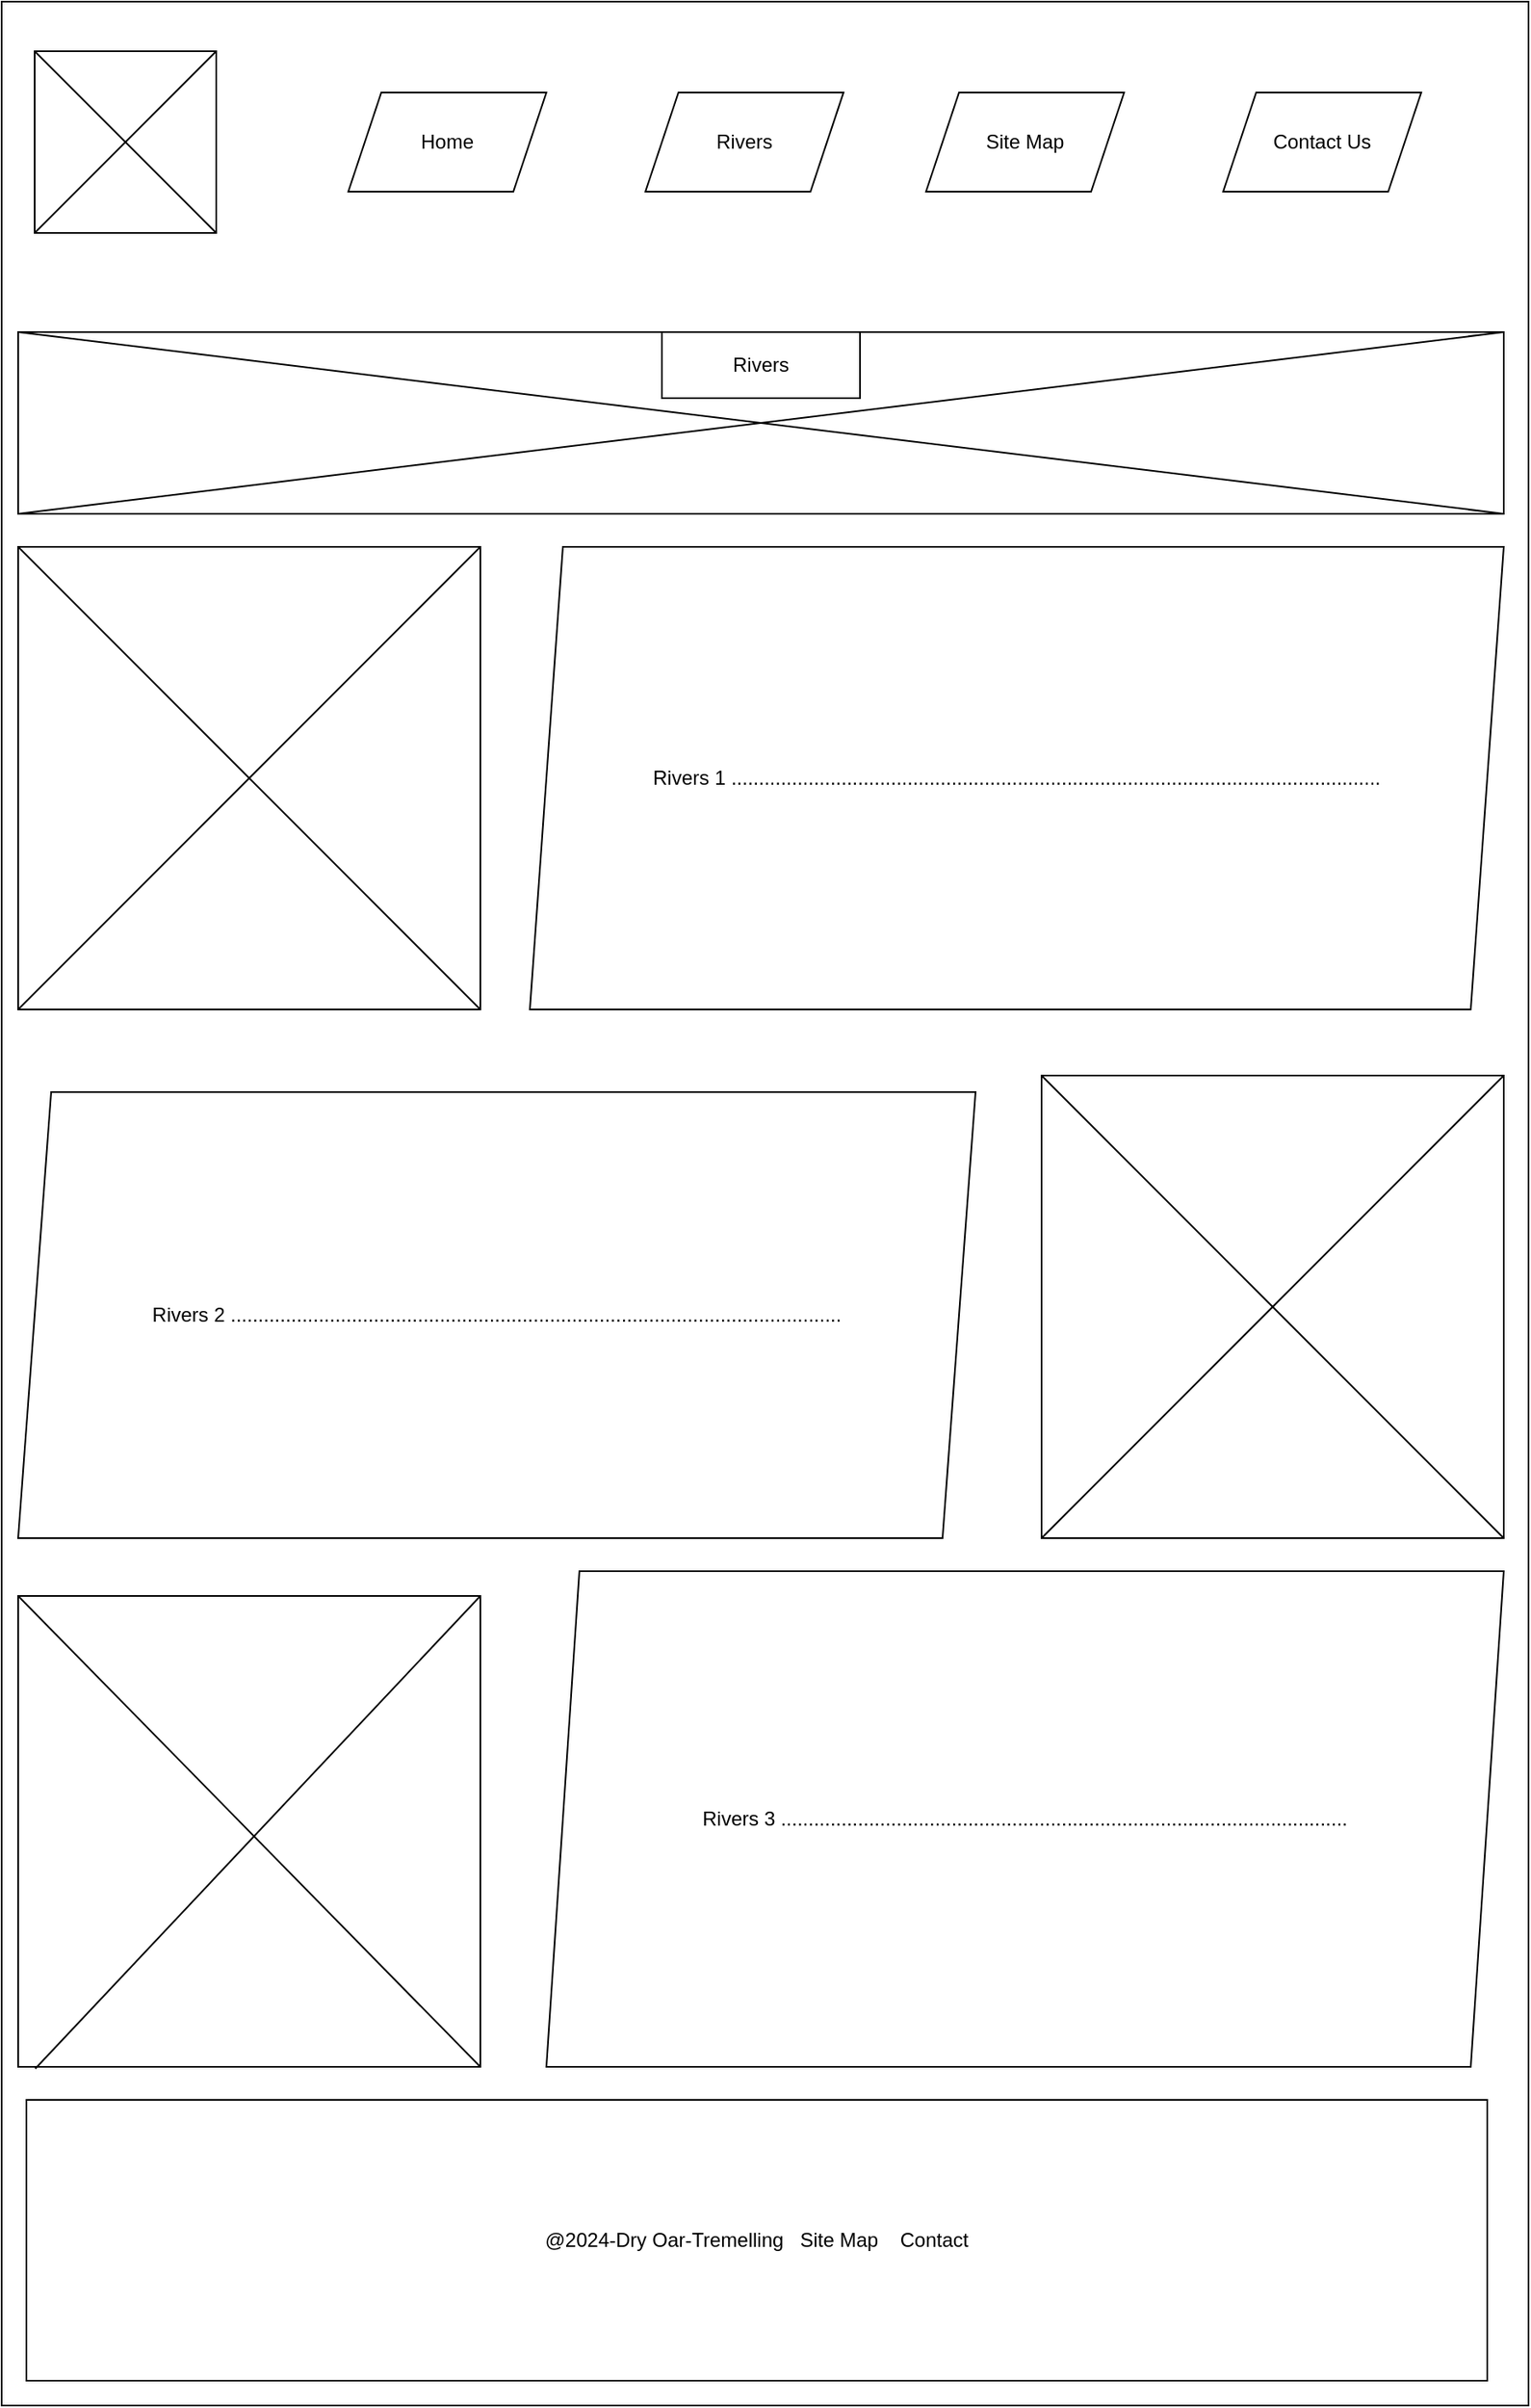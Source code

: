 <mxfile version="24.7.17">
  <diagram name="Page-1" id="2cc2dc42-3aac-f2a9-1cec-7a8b7cbee084">
    <mxGraphModel dx="1400" dy="696" grid="1" gridSize="10" guides="1" tooltips="1" connect="1" arrows="1" fold="1" page="1" pageScale="1" pageWidth="1100" pageHeight="850" background="none" math="0" shadow="0">
      <root>
        <mxCell id="0" />
        <mxCell id="1" parent="0" />
        <mxCell id="miHfUIq8pygFA35LCqwb-13" value="" style="rounded=0;whiteSpace=wrap;html=1;rotation=90;" vertex="1" parent="1">
          <mxGeometry x="-145" y="465" width="1455" height="925" as="geometry" />
        </mxCell>
        <mxCell id="miHfUIq8pygFA35LCqwb-3" value="" style="rounded=0;whiteSpace=wrap;html=1;" vertex="1" parent="1">
          <mxGeometry x="140" y="230" width="110" height="110" as="geometry" />
        </mxCell>
        <mxCell id="miHfUIq8pygFA35LCqwb-4" value="" style="endArrow=none;html=1;rounded=0;entryX=1;entryY=0;entryDx=0;entryDy=0;" edge="1" parent="1" target="miHfUIq8pygFA35LCqwb-3">
          <mxGeometry width="50" height="50" relative="1" as="geometry">
            <mxPoint x="140" y="340" as="sourcePoint" />
            <mxPoint x="190" y="290" as="targetPoint" />
          </mxGeometry>
        </mxCell>
        <mxCell id="miHfUIq8pygFA35LCqwb-5" value="" style="endArrow=none;html=1;rounded=0;entryX=0;entryY=0;entryDx=0;entryDy=0;exitX=1;exitY=1;exitDx=0;exitDy=0;" edge="1" parent="1" source="miHfUIq8pygFA35LCqwb-3" target="miHfUIq8pygFA35LCqwb-3">
          <mxGeometry width="50" height="50" relative="1" as="geometry">
            <mxPoint x="160" y="290" as="sourcePoint" />
            <mxPoint x="210" y="250" as="targetPoint" />
          </mxGeometry>
        </mxCell>
        <mxCell id="miHfUIq8pygFA35LCqwb-6" value="" style="rounded=0;whiteSpace=wrap;html=1;" vertex="1" parent="1">
          <mxGeometry x="130" y="1165" width="280" height="285" as="geometry" />
        </mxCell>
        <mxCell id="miHfUIq8pygFA35LCqwb-7" value="" style="rounded=0;whiteSpace=wrap;html=1;" vertex="1" parent="1">
          <mxGeometry x="750" y="850" width="280" height="280" as="geometry" />
        </mxCell>
        <mxCell id="miHfUIq8pygFA35LCqwb-8" value="" style="rounded=0;whiteSpace=wrap;html=1;" vertex="1" parent="1">
          <mxGeometry x="130" y="530" width="280" height="280" as="geometry" />
        </mxCell>
        <mxCell id="miHfUIq8pygFA35LCqwb-9" value="" style="rounded=0;whiteSpace=wrap;html=1;" vertex="1" parent="1">
          <mxGeometry x="130" y="400" width="900" height="110" as="geometry" />
        </mxCell>
        <mxCell id="miHfUIq8pygFA35LCqwb-14" value="" style="endArrow=none;html=1;rounded=0;exitX=1;exitY=1;exitDx=0;exitDy=0;entryX=0;entryY=0;entryDx=0;entryDy=0;" edge="1" parent="1" source="miHfUIq8pygFA35LCqwb-8" target="miHfUIq8pygFA35LCqwb-8">
          <mxGeometry width="50" height="50" relative="1" as="geometry">
            <mxPoint x="280" y="780" as="sourcePoint" />
            <mxPoint x="330" y="730" as="targetPoint" />
          </mxGeometry>
        </mxCell>
        <mxCell id="miHfUIq8pygFA35LCqwb-15" value="" style="endArrow=none;html=1;rounded=0;entryX=0;entryY=0;entryDx=0;entryDy=0;exitX=1;exitY=1;exitDx=0;exitDy=0;" edge="1" parent="1" source="miHfUIq8pygFA35LCqwb-6" target="miHfUIq8pygFA35LCqwb-6">
          <mxGeometry width="50" height="50" relative="1" as="geometry">
            <mxPoint x="230" y="1325" as="sourcePoint" />
            <mxPoint x="280" y="1275" as="targetPoint" />
          </mxGeometry>
        </mxCell>
        <mxCell id="miHfUIq8pygFA35LCqwb-16" value="" style="endArrow=none;html=1;rounded=0;entryX=0;entryY=0;entryDx=0;entryDy=0;exitX=1;exitY=1;exitDx=0;exitDy=0;" edge="1" parent="1" source="miHfUIq8pygFA35LCqwb-7" target="miHfUIq8pygFA35LCqwb-7">
          <mxGeometry width="50" height="50" relative="1" as="geometry">
            <mxPoint x="800" y="990" as="sourcePoint" />
            <mxPoint x="850" y="940" as="targetPoint" />
          </mxGeometry>
        </mxCell>
        <mxCell id="miHfUIq8pygFA35LCqwb-17" value="" style="endArrow=none;html=1;rounded=0;exitX=0.037;exitY=1.004;exitDx=0;exitDy=0;exitPerimeter=0;" edge="1" parent="1" source="miHfUIq8pygFA35LCqwb-6">
          <mxGeometry width="50" height="50" relative="1" as="geometry">
            <mxPoint x="360" y="1215" as="sourcePoint" />
            <mxPoint x="410" y="1165" as="targetPoint" />
          </mxGeometry>
        </mxCell>
        <mxCell id="miHfUIq8pygFA35LCqwb-18" value="" style="endArrow=none;html=1;rounded=0;entryX=1;entryY=0;entryDx=0;entryDy=0;" edge="1" parent="1" target="miHfUIq8pygFA35LCqwb-7">
          <mxGeometry width="50" height="50" relative="1" as="geometry">
            <mxPoint x="750" y="1130" as="sourcePoint" />
            <mxPoint x="800" y="1080" as="targetPoint" />
          </mxGeometry>
        </mxCell>
        <mxCell id="miHfUIq8pygFA35LCqwb-19" value="" style="endArrow=none;html=1;rounded=0;entryX=1;entryY=0;entryDx=0;entryDy=0;" edge="1" parent="1" target="miHfUIq8pygFA35LCqwb-8">
          <mxGeometry width="50" height="50" relative="1" as="geometry">
            <mxPoint x="130" y="810" as="sourcePoint" />
            <mxPoint x="180" y="760" as="targetPoint" />
          </mxGeometry>
        </mxCell>
        <mxCell id="miHfUIq8pygFA35LCqwb-20" value="Contact Us" style="shape=parallelogram;perimeter=parallelogramPerimeter;whiteSpace=wrap;html=1;fixedSize=1;" vertex="1" parent="1">
          <mxGeometry x="860" y="255" width="120" height="60" as="geometry" />
        </mxCell>
        <mxCell id="miHfUIq8pygFA35LCqwb-21" value="Site Map" style="shape=parallelogram;perimeter=parallelogramPerimeter;whiteSpace=wrap;html=1;fixedSize=1;" vertex="1" parent="1">
          <mxGeometry x="680" y="255" width="120" height="60" as="geometry" />
        </mxCell>
        <mxCell id="miHfUIq8pygFA35LCqwb-22" value="Rivers" style="shape=parallelogram;perimeter=parallelogramPerimeter;whiteSpace=wrap;html=1;fixedSize=1;" vertex="1" parent="1">
          <mxGeometry x="510" y="255" width="120" height="60" as="geometry" />
        </mxCell>
        <mxCell id="miHfUIq8pygFA35LCqwb-23" value="Home" style="shape=parallelogram;perimeter=parallelogramPerimeter;whiteSpace=wrap;html=1;fixedSize=1;" vertex="1" parent="1">
          <mxGeometry x="330" y="255" width="120" height="60" as="geometry" />
        </mxCell>
        <mxCell id="miHfUIq8pygFA35LCqwb-24" value="Rivers 3 ......................................................................................................." style="shape=parallelogram;perimeter=parallelogramPerimeter;whiteSpace=wrap;html=1;fixedSize=1;" vertex="1" parent="1">
          <mxGeometry x="450" y="1150" width="580" height="300" as="geometry" />
        </mxCell>
        <mxCell id="miHfUIq8pygFA35LCqwb-25" value="Rivers 1 ......................................................................................................................" style="shape=parallelogram;perimeter=parallelogramPerimeter;whiteSpace=wrap;html=1;fixedSize=1;" vertex="1" parent="1">
          <mxGeometry x="440" y="530" width="590" height="280" as="geometry" />
        </mxCell>
        <mxCell id="miHfUIq8pygFA35LCqwb-26" value="Rivers 2 ..............................................................................................................." style="shape=parallelogram;perimeter=parallelogramPerimeter;whiteSpace=wrap;html=1;fixedSize=1;" vertex="1" parent="1">
          <mxGeometry x="130" y="860" width="580" height="270" as="geometry" />
        </mxCell>
        <mxCell id="miHfUIq8pygFA35LCqwb-28" value="" style="endArrow=none;html=1;rounded=0;entryX=1;entryY=1;entryDx=0;entryDy=0;exitX=0;exitY=0;exitDx=0;exitDy=0;" edge="1" parent="1" source="miHfUIq8pygFA35LCqwb-9" target="miHfUIq8pygFA35LCqwb-9">
          <mxGeometry width="50" height="50" relative="1" as="geometry">
            <mxPoint x="670" y="640" as="sourcePoint" />
            <mxPoint x="720" y="590" as="targetPoint" />
          </mxGeometry>
        </mxCell>
        <mxCell id="miHfUIq8pygFA35LCqwb-29" value="" style="endArrow=none;html=1;rounded=0;exitX=0;exitY=1;exitDx=0;exitDy=0;entryX=1;entryY=0;entryDx=0;entryDy=0;" edge="1" parent="1" source="miHfUIq8pygFA35LCqwb-9" target="miHfUIq8pygFA35LCqwb-9">
          <mxGeometry width="50" height="50" relative="1" as="geometry">
            <mxPoint x="670" y="640" as="sourcePoint" />
            <mxPoint x="720" y="590" as="targetPoint" />
          </mxGeometry>
        </mxCell>
        <mxCell id="miHfUIq8pygFA35LCqwb-30" value="Rivers" style="rounded=0;whiteSpace=wrap;html=1;" vertex="1" parent="1">
          <mxGeometry x="520" y="400" width="120" height="40" as="geometry" />
        </mxCell>
        <mxCell id="miHfUIq8pygFA35LCqwb-31" value="@2024-Dry Oar-Tremelling&amp;nbsp; &amp;nbsp;Site Map&amp;nbsp; &amp;nbsp; Contact" style="rounded=0;whiteSpace=wrap;html=1;" vertex="1" parent="1">
          <mxGeometry x="135" y="1470" width="885" height="170" as="geometry" />
        </mxCell>
      </root>
    </mxGraphModel>
  </diagram>
</mxfile>
